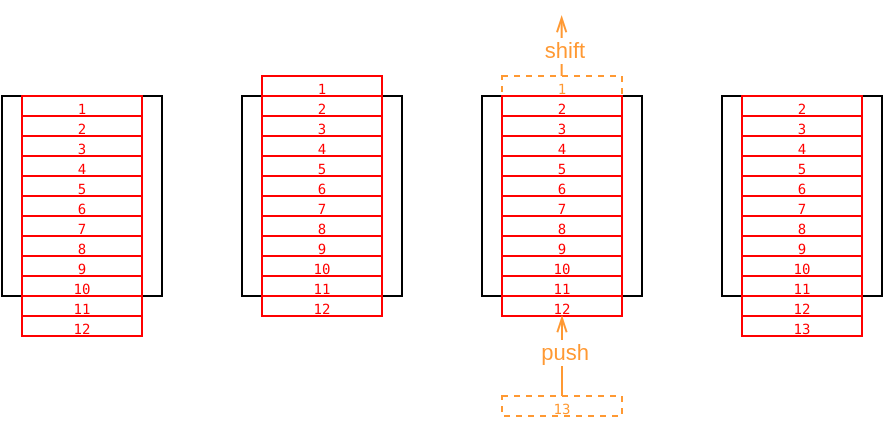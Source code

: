 <mxfile version="22.0.8" type="github">
  <diagram name="第 1 页" id="5PvzRw4xC6kZkrErO5Yp">
    <mxGraphModel dx="659" dy="344" grid="1" gridSize="10" guides="1" tooltips="1" connect="1" arrows="1" fold="1" page="1" pageScale="1" pageWidth="583" pageHeight="827" math="0" shadow="0">
      <root>
        <mxCell id="0" />
        <mxCell id="1" parent="0" />
        <mxCell id="MdIVAjhRfokGLR4T8bv7-3" value="" style="rounded=0;whiteSpace=wrap;html=1;imageAspect=1;connectable=1;movable=1;rotatable=1;cloneable=1;glass=0;" vertex="1" parent="1">
          <mxGeometry x="40" y="80" width="80" height="100" as="geometry" />
        </mxCell>
        <mxCell id="MdIVAjhRfokGLR4T8bv7-7" value="" style="rounded=0;whiteSpace=wrap;html=1;imageAspect=1;connectable=1;movable=1;rotatable=1;cloneable=1;glass=0;" vertex="1" parent="1">
          <mxGeometry x="160" y="80" width="80" height="100" as="geometry" />
        </mxCell>
        <mxCell id="MdIVAjhRfokGLR4T8bv7-77" value="" style="group;imageAspect=1;connectable=1;movable=1;rotatable=1;cloneable=1;rounded=0;glass=0;" vertex="1" connectable="0" parent="1">
          <mxGeometry x="170" y="70" width="60" height="120" as="geometry" />
        </mxCell>
        <mxCell id="MdIVAjhRfokGLR4T8bv7-52" value="&lt;pre&gt;&lt;font color=&quot;#ff0000&quot; style=&quot;font-size: 7px;&quot;&gt;1&lt;/font&gt;&lt;/pre&gt;" style="rounded=0;whiteSpace=wrap;html=1;strokeColor=#FF0000;fillStyle=zigzag-line;fillColor=default;container=0;imageAspect=1;connectable=1;movable=1;rotatable=1;cloneable=1;glass=0;" vertex="1" parent="MdIVAjhRfokGLR4T8bv7-77">
          <mxGeometry width="60" height="10" as="geometry" />
        </mxCell>
        <mxCell id="MdIVAjhRfokGLR4T8bv7-53" value="&lt;pre&gt;&lt;font color=&quot;#ff0000&quot; style=&quot;font-size: 7px;&quot;&gt;2&lt;/font&gt;&lt;/pre&gt;" style="rounded=0;whiteSpace=wrap;html=1;strokeColor=#FF0000;fillStyle=auto;fillColor=none;container=0;imageAspect=1;connectable=1;movable=1;rotatable=1;cloneable=1;glass=0;" vertex="1" parent="MdIVAjhRfokGLR4T8bv7-77">
          <mxGeometry y="10" width="60" height="10" as="geometry" />
        </mxCell>
        <mxCell id="MdIVAjhRfokGLR4T8bv7-54" value="&lt;pre&gt;&lt;font color=&quot;#ff0000&quot; style=&quot;font-size: 7px;&quot;&gt;3&lt;/font&gt;&lt;/pre&gt;" style="rounded=0;whiteSpace=wrap;html=1;strokeColor=#FF0000;fillStyle=auto;fillColor=none;container=0;imageAspect=1;connectable=1;movable=1;rotatable=1;cloneable=1;glass=0;" vertex="1" parent="MdIVAjhRfokGLR4T8bv7-77">
          <mxGeometry y="20" width="60" height="10" as="geometry" />
        </mxCell>
        <mxCell id="MdIVAjhRfokGLR4T8bv7-55" value="&lt;pre&gt;&lt;font color=&quot;#ff0000&quot; style=&quot;font-size: 7px;&quot;&gt;4&lt;/font&gt;&lt;/pre&gt;" style="rounded=0;whiteSpace=wrap;html=1;strokeColor=#FF0000;fillStyle=auto;fillColor=none;container=0;imageAspect=1;connectable=1;movable=1;rotatable=1;cloneable=1;glass=0;" vertex="1" parent="MdIVAjhRfokGLR4T8bv7-77">
          <mxGeometry y="30" width="60" height="10" as="geometry" />
        </mxCell>
        <mxCell id="MdIVAjhRfokGLR4T8bv7-56" value="&lt;pre&gt;&lt;font color=&quot;#ff0000&quot; style=&quot;font-size: 7px;&quot;&gt;5&lt;/font&gt;&lt;/pre&gt;" style="rounded=0;whiteSpace=wrap;html=1;strokeColor=#FF0000;fillStyle=auto;fillColor=none;container=0;imageAspect=1;connectable=1;movable=1;rotatable=1;cloneable=1;glass=0;" vertex="1" parent="MdIVAjhRfokGLR4T8bv7-77">
          <mxGeometry y="40" width="60" height="10" as="geometry" />
        </mxCell>
        <mxCell id="MdIVAjhRfokGLR4T8bv7-57" value="&lt;pre&gt;&lt;font color=&quot;#ff0000&quot; style=&quot;font-size: 7px;&quot;&gt;6&lt;/font&gt;&lt;/pre&gt;" style="rounded=0;whiteSpace=wrap;html=1;strokeColor=#FF0000;fillStyle=auto;fillColor=none;container=0;imageAspect=1;connectable=1;movable=1;rotatable=1;cloneable=1;glass=0;" vertex="1" parent="MdIVAjhRfokGLR4T8bv7-77">
          <mxGeometry y="50" width="60" height="10" as="geometry" />
        </mxCell>
        <mxCell id="MdIVAjhRfokGLR4T8bv7-58" value="&lt;pre&gt;&lt;font color=&quot;#ff0000&quot; style=&quot;font-size: 7px;&quot;&gt;7&lt;/font&gt;&lt;/pre&gt;" style="rounded=0;whiteSpace=wrap;html=1;strokeColor=#FF0000;fillStyle=auto;fillColor=none;container=0;imageAspect=1;connectable=1;movable=1;rotatable=1;cloneable=1;glass=0;" vertex="1" parent="MdIVAjhRfokGLR4T8bv7-77">
          <mxGeometry y="60" width="60" height="10" as="geometry" />
        </mxCell>
        <mxCell id="MdIVAjhRfokGLR4T8bv7-59" value="&lt;pre&gt;&lt;font color=&quot;#ff0000&quot; style=&quot;font-size: 7px;&quot;&gt;8&lt;/font&gt;&lt;/pre&gt;" style="rounded=0;whiteSpace=wrap;html=1;strokeColor=#FF0000;fillStyle=auto;fillColor=none;container=0;imageAspect=1;connectable=1;movable=1;rotatable=1;cloneable=1;glass=0;" vertex="1" parent="MdIVAjhRfokGLR4T8bv7-77">
          <mxGeometry y="70" width="60" height="10" as="geometry" />
        </mxCell>
        <mxCell id="MdIVAjhRfokGLR4T8bv7-60" value="&lt;pre&gt;&lt;font color=&quot;#ff0000&quot; style=&quot;font-size: 7px;&quot;&gt;9&lt;/font&gt;&lt;/pre&gt;" style="rounded=0;whiteSpace=wrap;html=1;strokeColor=#FF0000;fillStyle=auto;fillColor=none;container=0;imageAspect=1;connectable=1;movable=1;rotatable=1;cloneable=1;glass=0;" vertex="1" parent="MdIVAjhRfokGLR4T8bv7-77">
          <mxGeometry y="80" width="60" height="10" as="geometry" />
        </mxCell>
        <mxCell id="MdIVAjhRfokGLR4T8bv7-61" value="&lt;pre&gt;&lt;font color=&quot;#ff0000&quot; style=&quot;font-size: 7px;&quot;&gt;10&lt;/font&gt;&lt;/pre&gt;" style="rounded=0;whiteSpace=wrap;html=1;strokeColor=#FF0000;fillStyle=auto;fillColor=none;container=0;imageAspect=1;connectable=1;movable=1;rotatable=1;cloneable=1;glass=0;" vertex="1" parent="MdIVAjhRfokGLR4T8bv7-77">
          <mxGeometry y="90" width="60" height="10" as="geometry" />
        </mxCell>
        <mxCell id="MdIVAjhRfokGLR4T8bv7-62" value="&lt;pre&gt;&lt;font color=&quot;#ff0000&quot; style=&quot;font-size: 7px;&quot;&gt;11&lt;/font&gt;&lt;/pre&gt;" style="rounded=0;whiteSpace=wrap;html=1;strokeColor=#FF0000;fillStyle=auto;fillColor=none;container=0;imageAspect=1;connectable=1;movable=1;rotatable=1;cloneable=1;glass=0;" vertex="1" parent="MdIVAjhRfokGLR4T8bv7-77">
          <mxGeometry y="100" width="60" height="10" as="geometry" />
        </mxCell>
        <mxCell id="MdIVAjhRfokGLR4T8bv7-63" value="&lt;pre&gt;&lt;font color=&quot;#ff0000&quot; style=&quot;font-size: 7px;&quot;&gt;12&lt;/font&gt;&lt;/pre&gt;" style="rounded=0;whiteSpace=wrap;html=1;strokeColor=#FF0000;fillStyle=auto;fillColor=none;container=0;imageAspect=1;connectable=1;movable=1;rotatable=1;cloneable=1;glass=0;" vertex="1" parent="MdIVAjhRfokGLR4T8bv7-77">
          <mxGeometry y="110" width="60" height="10" as="geometry" />
        </mxCell>
        <mxCell id="MdIVAjhRfokGLR4T8bv7-78" value="" style="group;imageAspect=1;connectable=1;movable=1;rotatable=1;cloneable=1;rounded=0;glass=0;" vertex="1" connectable="0" parent="1">
          <mxGeometry x="50" y="80" width="60" height="120" as="geometry" />
        </mxCell>
        <mxCell id="MdIVAjhRfokGLR4T8bv7-79" value="&lt;pre&gt;&lt;font color=&quot;#ff0000&quot; style=&quot;font-size: 7px;&quot;&gt;1&lt;/font&gt;&lt;/pre&gt;" style="rounded=0;whiteSpace=wrap;html=1;strokeColor=#FF0000;fillStyle=zigzag-line;fillColor=default;container=0;imageAspect=1;connectable=1;movable=1;rotatable=1;cloneable=1;glass=0;" vertex="1" parent="MdIVAjhRfokGLR4T8bv7-78">
          <mxGeometry width="60" height="10" as="geometry" />
        </mxCell>
        <mxCell id="MdIVAjhRfokGLR4T8bv7-80" value="&lt;pre&gt;&lt;font color=&quot;#ff0000&quot; style=&quot;font-size: 7px;&quot;&gt;2&lt;/font&gt;&lt;/pre&gt;" style="rounded=0;whiteSpace=wrap;html=1;strokeColor=#FF0000;fillStyle=auto;fillColor=none;container=0;imageAspect=1;connectable=1;movable=1;rotatable=1;cloneable=1;glass=0;" vertex="1" parent="MdIVAjhRfokGLR4T8bv7-78">
          <mxGeometry y="10" width="60" height="10" as="geometry" />
        </mxCell>
        <mxCell id="MdIVAjhRfokGLR4T8bv7-81" value="&lt;pre&gt;&lt;font color=&quot;#ff0000&quot; style=&quot;font-size: 7px;&quot;&gt;3&lt;/font&gt;&lt;/pre&gt;" style="rounded=0;whiteSpace=wrap;html=1;strokeColor=#FF0000;fillStyle=auto;fillColor=none;container=0;imageAspect=1;connectable=1;movable=1;rotatable=1;cloneable=1;glass=0;" vertex="1" parent="MdIVAjhRfokGLR4T8bv7-78">
          <mxGeometry y="20" width="60" height="10" as="geometry" />
        </mxCell>
        <mxCell id="MdIVAjhRfokGLR4T8bv7-82" value="&lt;pre&gt;&lt;font color=&quot;#ff0000&quot; style=&quot;font-size: 7px;&quot;&gt;4&lt;/font&gt;&lt;/pre&gt;" style="rounded=0;whiteSpace=wrap;html=1;strokeColor=#FF0000;fillStyle=auto;fillColor=none;container=0;imageAspect=1;connectable=1;movable=1;rotatable=1;cloneable=1;glass=0;" vertex="1" parent="MdIVAjhRfokGLR4T8bv7-78">
          <mxGeometry y="30" width="60" height="10" as="geometry" />
        </mxCell>
        <mxCell id="MdIVAjhRfokGLR4T8bv7-83" value="&lt;pre&gt;&lt;font color=&quot;#ff0000&quot; style=&quot;font-size: 7px;&quot;&gt;5&lt;/font&gt;&lt;/pre&gt;" style="rounded=0;whiteSpace=wrap;html=1;strokeColor=#FF0000;fillStyle=auto;fillColor=none;container=0;imageAspect=1;connectable=1;movable=1;rotatable=1;cloneable=1;glass=0;" vertex="1" parent="MdIVAjhRfokGLR4T8bv7-78">
          <mxGeometry y="40" width="60" height="10" as="geometry" />
        </mxCell>
        <mxCell id="MdIVAjhRfokGLR4T8bv7-84" value="&lt;pre&gt;&lt;font color=&quot;#ff0000&quot; style=&quot;font-size: 7px;&quot;&gt;6&lt;/font&gt;&lt;/pre&gt;" style="rounded=0;whiteSpace=wrap;html=1;strokeColor=#FF0000;fillStyle=auto;fillColor=none;container=0;imageAspect=1;connectable=1;movable=1;rotatable=1;cloneable=1;glass=0;" vertex="1" parent="MdIVAjhRfokGLR4T8bv7-78">
          <mxGeometry y="50" width="60" height="10" as="geometry" />
        </mxCell>
        <mxCell id="MdIVAjhRfokGLR4T8bv7-85" value="&lt;pre&gt;&lt;font color=&quot;#ff0000&quot; style=&quot;font-size: 7px;&quot;&gt;7&lt;/font&gt;&lt;/pre&gt;" style="rounded=0;whiteSpace=wrap;html=1;strokeColor=#FF0000;fillStyle=auto;fillColor=none;container=0;imageAspect=1;connectable=1;movable=1;rotatable=1;cloneable=1;glass=0;" vertex="1" parent="MdIVAjhRfokGLR4T8bv7-78">
          <mxGeometry y="60" width="60" height="10" as="geometry" />
        </mxCell>
        <mxCell id="MdIVAjhRfokGLR4T8bv7-86" value="&lt;pre&gt;&lt;font color=&quot;#ff0000&quot; style=&quot;font-size: 7px;&quot;&gt;8&lt;/font&gt;&lt;/pre&gt;" style="rounded=0;whiteSpace=wrap;html=1;strokeColor=#FF0000;fillStyle=auto;fillColor=none;container=0;imageAspect=1;connectable=1;movable=1;rotatable=1;cloneable=1;glass=0;" vertex="1" parent="MdIVAjhRfokGLR4T8bv7-78">
          <mxGeometry y="70" width="60" height="10" as="geometry" />
        </mxCell>
        <mxCell id="MdIVAjhRfokGLR4T8bv7-87" value="&lt;pre&gt;&lt;font color=&quot;#ff0000&quot; style=&quot;font-size: 7px;&quot;&gt;9&lt;/font&gt;&lt;/pre&gt;" style="rounded=0;whiteSpace=wrap;html=1;strokeColor=#FF0000;fillStyle=auto;fillColor=none;container=0;imageAspect=1;connectable=1;movable=1;rotatable=1;cloneable=1;glass=0;" vertex="1" parent="MdIVAjhRfokGLR4T8bv7-78">
          <mxGeometry y="80" width="60" height="10" as="geometry" />
        </mxCell>
        <mxCell id="MdIVAjhRfokGLR4T8bv7-88" value="&lt;pre&gt;&lt;font color=&quot;#ff0000&quot; style=&quot;font-size: 7px;&quot;&gt;10&lt;/font&gt;&lt;/pre&gt;" style="rounded=0;whiteSpace=wrap;html=1;strokeColor=#FF0000;fillStyle=auto;fillColor=none;container=0;imageAspect=1;connectable=1;movable=1;rotatable=1;cloneable=1;glass=0;" vertex="1" parent="MdIVAjhRfokGLR4T8bv7-78">
          <mxGeometry y="90" width="60" height="10" as="geometry" />
        </mxCell>
        <mxCell id="MdIVAjhRfokGLR4T8bv7-89" value="&lt;pre&gt;&lt;font color=&quot;#ff0000&quot; style=&quot;font-size: 7px;&quot;&gt;11&lt;/font&gt;&lt;/pre&gt;" style="rounded=0;whiteSpace=wrap;html=1;strokeColor=#FF0000;fillStyle=auto;fillColor=none;container=0;imageAspect=1;connectable=1;movable=1;rotatable=1;cloneable=1;glass=0;" vertex="1" parent="MdIVAjhRfokGLR4T8bv7-78">
          <mxGeometry y="100" width="60" height="10" as="geometry" />
        </mxCell>
        <mxCell id="MdIVAjhRfokGLR4T8bv7-90" value="&lt;pre&gt;&lt;font color=&quot;#ff0000&quot; style=&quot;font-size: 7px;&quot;&gt;12&lt;/font&gt;&lt;/pre&gt;" style="rounded=0;whiteSpace=wrap;html=1;strokeColor=#FF0000;fillStyle=auto;fillColor=none;container=0;imageAspect=1;connectable=1;movable=1;rotatable=1;cloneable=1;glass=0;" vertex="1" parent="MdIVAjhRfokGLR4T8bv7-78">
          <mxGeometry y="110" width="60" height="10" as="geometry" />
        </mxCell>
        <mxCell id="MdIVAjhRfokGLR4T8bv7-91" value="" style="rounded=0;whiteSpace=wrap;html=1;imageAspect=1;connectable=1;movable=1;rotatable=1;cloneable=1;glass=0;" vertex="1" parent="1">
          <mxGeometry x="280" y="80" width="80" height="100" as="geometry" />
        </mxCell>
        <mxCell id="MdIVAjhRfokGLR4T8bv7-92" value="" style="group;imageAspect=1;connectable=1;movable=1;rotatable=1;cloneable=1;rounded=0;glass=0;" vertex="1" connectable="0" parent="1">
          <mxGeometry x="290" y="70" width="60" height="120" as="geometry" />
        </mxCell>
        <mxCell id="MdIVAjhRfokGLR4T8bv7-93" value="&lt;pre&gt;&lt;font color=&quot;#ff9933&quot; style=&quot;font-size: 7px;&quot;&gt;1&lt;/font&gt;&lt;/pre&gt;" style="rounded=0;whiteSpace=wrap;html=1;strokeColor=#FF9933;fillStyle=zigzag-line;fillColor=default;container=0;dashed=1;strokeWidth=1;imageAspect=1;connectable=1;movable=1;rotatable=1;cloneable=1;glass=0;" vertex="1" parent="MdIVAjhRfokGLR4T8bv7-92">
          <mxGeometry width="60" height="10" as="geometry" />
        </mxCell>
        <mxCell id="MdIVAjhRfokGLR4T8bv7-94" value="&lt;pre&gt;&lt;font color=&quot;#ff0000&quot; style=&quot;font-size: 7px;&quot;&gt;2&lt;/font&gt;&lt;/pre&gt;" style="rounded=0;whiteSpace=wrap;html=1;strokeColor=#FF0000;fillStyle=auto;fillColor=none;container=0;imageAspect=1;connectable=1;movable=1;rotatable=1;cloneable=1;glass=0;" vertex="1" parent="MdIVAjhRfokGLR4T8bv7-92">
          <mxGeometry y="10" width="60" height="10" as="geometry" />
        </mxCell>
        <mxCell id="MdIVAjhRfokGLR4T8bv7-95" value="&lt;pre&gt;&lt;font color=&quot;#ff0000&quot; style=&quot;font-size: 7px;&quot;&gt;3&lt;/font&gt;&lt;/pre&gt;" style="rounded=0;whiteSpace=wrap;html=1;strokeColor=#FF0000;fillStyle=auto;fillColor=none;container=0;imageAspect=1;connectable=1;movable=1;rotatable=1;cloneable=1;glass=0;" vertex="1" parent="MdIVAjhRfokGLR4T8bv7-92">
          <mxGeometry y="20" width="60" height="10" as="geometry" />
        </mxCell>
        <mxCell id="MdIVAjhRfokGLR4T8bv7-96" value="&lt;pre&gt;&lt;font color=&quot;#ff0000&quot; style=&quot;font-size: 7px;&quot;&gt;4&lt;/font&gt;&lt;/pre&gt;" style="rounded=0;whiteSpace=wrap;html=1;strokeColor=#FF0000;fillStyle=auto;fillColor=none;container=0;imageAspect=1;connectable=1;movable=1;rotatable=1;cloneable=1;glass=0;" vertex="1" parent="MdIVAjhRfokGLR4T8bv7-92">
          <mxGeometry y="30" width="60" height="10" as="geometry" />
        </mxCell>
        <mxCell id="MdIVAjhRfokGLR4T8bv7-97" value="&lt;pre&gt;&lt;font color=&quot;#ff0000&quot; style=&quot;font-size: 7px;&quot;&gt;5&lt;/font&gt;&lt;/pre&gt;" style="rounded=0;whiteSpace=wrap;html=1;strokeColor=#FF0000;fillStyle=auto;fillColor=none;container=0;imageAspect=1;connectable=1;movable=1;rotatable=1;cloneable=1;glass=0;" vertex="1" parent="MdIVAjhRfokGLR4T8bv7-92">
          <mxGeometry y="40" width="60" height="10" as="geometry" />
        </mxCell>
        <mxCell id="MdIVAjhRfokGLR4T8bv7-98" value="&lt;pre&gt;&lt;font color=&quot;#ff0000&quot; style=&quot;font-size: 7px;&quot;&gt;6&lt;/font&gt;&lt;/pre&gt;" style="rounded=0;whiteSpace=wrap;html=1;strokeColor=#FF0000;fillStyle=auto;fillColor=none;container=0;imageAspect=1;connectable=1;movable=1;rotatable=1;cloneable=1;glass=0;" vertex="1" parent="MdIVAjhRfokGLR4T8bv7-92">
          <mxGeometry y="50" width="60" height="10" as="geometry" />
        </mxCell>
        <mxCell id="MdIVAjhRfokGLR4T8bv7-99" value="&lt;pre&gt;&lt;font color=&quot;#ff0000&quot; style=&quot;font-size: 7px;&quot;&gt;7&lt;/font&gt;&lt;/pre&gt;" style="rounded=0;whiteSpace=wrap;html=1;strokeColor=#FF0000;fillStyle=auto;fillColor=none;container=0;imageAspect=1;connectable=1;movable=1;rotatable=1;cloneable=1;glass=0;" vertex="1" parent="MdIVAjhRfokGLR4T8bv7-92">
          <mxGeometry y="60" width="60" height="10" as="geometry" />
        </mxCell>
        <mxCell id="MdIVAjhRfokGLR4T8bv7-100" value="&lt;pre&gt;&lt;font color=&quot;#ff0000&quot; style=&quot;font-size: 7px;&quot;&gt;8&lt;/font&gt;&lt;/pre&gt;" style="rounded=0;whiteSpace=wrap;html=1;strokeColor=#FF0000;fillStyle=auto;fillColor=none;container=0;imageAspect=1;connectable=1;movable=1;rotatable=1;cloneable=1;glass=0;" vertex="1" parent="MdIVAjhRfokGLR4T8bv7-92">
          <mxGeometry y="70" width="60" height="10" as="geometry" />
        </mxCell>
        <mxCell id="MdIVAjhRfokGLR4T8bv7-101" value="&lt;pre&gt;&lt;font color=&quot;#ff0000&quot; style=&quot;font-size: 7px;&quot;&gt;9&lt;/font&gt;&lt;/pre&gt;" style="rounded=0;whiteSpace=wrap;html=1;strokeColor=#FF0000;fillStyle=auto;fillColor=none;container=0;imageAspect=1;connectable=1;movable=1;rotatable=1;cloneable=1;glass=0;" vertex="1" parent="MdIVAjhRfokGLR4T8bv7-92">
          <mxGeometry y="80" width="60" height="10" as="geometry" />
        </mxCell>
        <mxCell id="MdIVAjhRfokGLR4T8bv7-102" value="&lt;pre&gt;&lt;font color=&quot;#ff0000&quot; style=&quot;font-size: 7px;&quot;&gt;10&lt;/font&gt;&lt;/pre&gt;" style="rounded=0;whiteSpace=wrap;html=1;strokeColor=#FF0000;fillStyle=auto;fillColor=none;container=0;imageAspect=1;connectable=1;movable=1;rotatable=1;cloneable=1;glass=0;" vertex="1" parent="MdIVAjhRfokGLR4T8bv7-92">
          <mxGeometry y="90" width="60" height="10" as="geometry" />
        </mxCell>
        <mxCell id="MdIVAjhRfokGLR4T8bv7-103" value="&lt;pre&gt;&lt;font color=&quot;#ff0000&quot; style=&quot;font-size: 7px;&quot;&gt;11&lt;/font&gt;&lt;/pre&gt;" style="rounded=0;whiteSpace=wrap;html=1;strokeColor=#FF0000;fillStyle=auto;fillColor=none;container=0;imageAspect=1;connectable=1;movable=1;rotatable=1;cloneable=1;glass=0;" vertex="1" parent="MdIVAjhRfokGLR4T8bv7-92">
          <mxGeometry y="100" width="60" height="10" as="geometry" />
        </mxCell>
        <mxCell id="MdIVAjhRfokGLR4T8bv7-104" value="&lt;pre&gt;&lt;font color=&quot;#ff0000&quot; style=&quot;font-size: 7px;&quot;&gt;12&lt;/font&gt;&lt;/pre&gt;" style="rounded=0;whiteSpace=wrap;html=1;strokeColor=#FF0000;fillStyle=auto;fillColor=none;container=0;imageAspect=1;connectable=1;movable=1;rotatable=1;cloneable=1;glass=0;" vertex="1" parent="MdIVAjhRfokGLR4T8bv7-92">
          <mxGeometry y="110" width="60" height="10" as="geometry" />
        </mxCell>
        <mxCell id="MdIVAjhRfokGLR4T8bv7-113" style="edgeStyle=orthogonalEdgeStyle;rounded=0;orthogonalLoop=1;jettySize=auto;html=1;exitX=0.5;exitY=0;exitDx=0;exitDy=0;entryX=0.5;entryY=1;entryDx=0;entryDy=0;endArrow=openThin;endFill=0;strokeColor=#FF9933;" edge="1" parent="1" source="MdIVAjhRfokGLR4T8bv7-109" target="MdIVAjhRfokGLR4T8bv7-104">
          <mxGeometry relative="1" as="geometry" />
        </mxCell>
        <mxCell id="MdIVAjhRfokGLR4T8bv7-117" value="&lt;font color=&quot;#ff9933&quot;&gt;push&lt;/font&gt;" style="edgeLabel;html=1;align=center;verticalAlign=middle;resizable=0;points=[];" vertex="1" connectable="0" parent="MdIVAjhRfokGLR4T8bv7-113">
          <mxGeometry x="0.101" y="-1" relative="1" as="geometry">
            <mxPoint as="offset" />
          </mxGeometry>
        </mxCell>
        <mxCell id="MdIVAjhRfokGLR4T8bv7-109" value="&lt;pre&gt;&lt;font color=&quot;#ff9933&quot; style=&quot;font-size: 7px;&quot;&gt;13&lt;/font&gt;&lt;/pre&gt;" style="rounded=0;whiteSpace=wrap;html=1;strokeColor=#FF9933;fillStyle=zigzag-line;fillColor=default;container=0;dashed=1;strokeWidth=1;imageAspect=1;connectable=1;movable=1;rotatable=1;cloneable=1;glass=0;" vertex="1" parent="1">
          <mxGeometry x="290" y="230" width="60" height="10" as="geometry" />
        </mxCell>
        <mxCell id="MdIVAjhRfokGLR4T8bv7-115" style="edgeStyle=orthogonalEdgeStyle;rounded=0;orthogonalLoop=1;jettySize=auto;html=1;exitX=0.5;exitY=0;exitDx=0;exitDy=0;entryX=0.5;entryY=1;entryDx=0;entryDy=0;endArrow=openThin;endFill=0;strokeColor=#FF9933;" edge="1" parent="1">
          <mxGeometry relative="1" as="geometry">
            <mxPoint x="319.83" y="70" as="sourcePoint" />
            <mxPoint x="319.83" y="40" as="targetPoint" />
          </mxGeometry>
        </mxCell>
        <mxCell id="MdIVAjhRfokGLR4T8bv7-116" value="&lt;font color=&quot;#ff9933&quot;&gt;shift&lt;/font&gt;" style="edgeLabel;html=1;align=center;verticalAlign=middle;resizable=0;points=[];" vertex="1" connectable="0" parent="MdIVAjhRfokGLR4T8bv7-115">
          <mxGeometry x="-0.099" y="-1" relative="1" as="geometry">
            <mxPoint as="offset" />
          </mxGeometry>
        </mxCell>
        <mxCell id="MdIVAjhRfokGLR4T8bv7-118" value="" style="rounded=0;whiteSpace=wrap;html=1;imageAspect=1;connectable=1;movable=1;rotatable=1;cloneable=1;glass=0;" vertex="1" parent="1">
          <mxGeometry x="400" y="80" width="80" height="100" as="geometry" />
        </mxCell>
        <mxCell id="MdIVAjhRfokGLR4T8bv7-132" value="&lt;pre&gt;&lt;font color=&quot;#ff0000&quot; style=&quot;font-size: 7px;&quot;&gt;13&lt;/font&gt;&lt;/pre&gt;" style="rounded=0;whiteSpace=wrap;html=1;strokeColor=#FF0000;fillStyle=auto;fillColor=none;container=0;imageAspect=1;connectable=1;movable=1;rotatable=1;cloneable=1;glass=0;" vertex="1" parent="1">
          <mxGeometry x="410" y="190" width="60" height="10" as="geometry" />
        </mxCell>
        <mxCell id="MdIVAjhRfokGLR4T8bv7-121" value="&lt;pre&gt;&lt;font color=&quot;#ff0000&quot; style=&quot;font-size: 7px;&quot;&gt;2&lt;/font&gt;&lt;/pre&gt;" style="rounded=0;whiteSpace=wrap;html=1;strokeColor=#FF0000;fillStyle=auto;fillColor=none;container=0;imageAspect=1;connectable=1;movable=1;rotatable=1;cloneable=1;glass=0;" vertex="1" parent="1">
          <mxGeometry x="410" y="80" width="60" height="10" as="geometry" />
        </mxCell>
        <mxCell id="MdIVAjhRfokGLR4T8bv7-122" value="&lt;pre&gt;&lt;font color=&quot;#ff0000&quot; style=&quot;font-size: 7px;&quot;&gt;3&lt;/font&gt;&lt;/pre&gt;" style="rounded=0;whiteSpace=wrap;html=1;strokeColor=#FF0000;fillStyle=auto;fillColor=none;container=0;imageAspect=1;connectable=1;movable=1;rotatable=1;cloneable=1;glass=0;" vertex="1" parent="1">
          <mxGeometry x="410" y="90" width="60" height="10" as="geometry" />
        </mxCell>
        <mxCell id="MdIVAjhRfokGLR4T8bv7-123" value="&lt;pre&gt;&lt;font color=&quot;#ff0000&quot; style=&quot;font-size: 7px;&quot;&gt;4&lt;/font&gt;&lt;/pre&gt;" style="rounded=0;whiteSpace=wrap;html=1;strokeColor=#FF0000;fillStyle=auto;fillColor=none;container=0;imageAspect=1;connectable=1;movable=1;rotatable=1;cloneable=1;glass=0;" vertex="1" parent="1">
          <mxGeometry x="410" y="100" width="60" height="10" as="geometry" />
        </mxCell>
        <mxCell id="MdIVAjhRfokGLR4T8bv7-124" value="&lt;pre&gt;&lt;font color=&quot;#ff0000&quot; style=&quot;font-size: 7px;&quot;&gt;5&lt;/font&gt;&lt;/pre&gt;" style="rounded=0;whiteSpace=wrap;html=1;strokeColor=#FF0000;fillStyle=auto;fillColor=none;container=0;imageAspect=1;connectable=1;movable=1;rotatable=1;cloneable=1;glass=0;" vertex="1" parent="1">
          <mxGeometry x="410" y="110" width="60" height="10" as="geometry" />
        </mxCell>
        <mxCell id="MdIVAjhRfokGLR4T8bv7-125" value="&lt;pre&gt;&lt;font color=&quot;#ff0000&quot; style=&quot;font-size: 7px;&quot;&gt;6&lt;/font&gt;&lt;/pre&gt;" style="rounded=0;whiteSpace=wrap;html=1;strokeColor=#FF0000;fillStyle=auto;fillColor=none;container=0;imageAspect=1;connectable=1;movable=1;rotatable=1;cloneable=1;glass=0;" vertex="1" parent="1">
          <mxGeometry x="410" y="120" width="60" height="10" as="geometry" />
        </mxCell>
        <mxCell id="MdIVAjhRfokGLR4T8bv7-126" value="&lt;pre&gt;&lt;font color=&quot;#ff0000&quot; style=&quot;font-size: 7px;&quot;&gt;7&lt;/font&gt;&lt;/pre&gt;" style="rounded=0;whiteSpace=wrap;html=1;strokeColor=#FF0000;fillStyle=auto;fillColor=none;container=0;imageAspect=1;connectable=1;movable=1;rotatable=1;cloneable=1;glass=0;" vertex="1" parent="1">
          <mxGeometry x="410" y="130" width="60" height="10" as="geometry" />
        </mxCell>
        <mxCell id="MdIVAjhRfokGLR4T8bv7-127" value="&lt;pre&gt;&lt;font color=&quot;#ff0000&quot; style=&quot;font-size: 7px;&quot;&gt;8&lt;/font&gt;&lt;/pre&gt;" style="rounded=0;whiteSpace=wrap;html=1;strokeColor=#FF0000;fillStyle=auto;fillColor=none;container=0;imageAspect=1;connectable=1;movable=1;rotatable=1;cloneable=1;glass=0;" vertex="1" parent="1">
          <mxGeometry x="410" y="140" width="60" height="10" as="geometry" />
        </mxCell>
        <mxCell id="MdIVAjhRfokGLR4T8bv7-128" value="&lt;pre&gt;&lt;font color=&quot;#ff0000&quot; style=&quot;font-size: 7px;&quot;&gt;9&lt;/font&gt;&lt;/pre&gt;" style="rounded=0;whiteSpace=wrap;html=1;strokeColor=#FF0000;fillStyle=auto;fillColor=none;container=0;imageAspect=1;connectable=1;movable=1;rotatable=1;cloneable=1;glass=0;" vertex="1" parent="1">
          <mxGeometry x="410" y="150" width="60" height="10" as="geometry" />
        </mxCell>
        <mxCell id="MdIVAjhRfokGLR4T8bv7-129" value="&lt;pre&gt;&lt;font color=&quot;#ff0000&quot; style=&quot;font-size: 7px;&quot;&gt;10&lt;/font&gt;&lt;/pre&gt;" style="rounded=0;whiteSpace=wrap;html=1;strokeColor=#FF0000;fillStyle=auto;fillColor=none;container=0;imageAspect=1;connectable=1;movable=1;rotatable=1;cloneable=1;glass=0;" vertex="1" parent="1">
          <mxGeometry x="410" y="160" width="60" height="10" as="geometry" />
        </mxCell>
        <mxCell id="MdIVAjhRfokGLR4T8bv7-130" value="&lt;pre&gt;&lt;font color=&quot;#ff0000&quot; style=&quot;font-size: 7px;&quot;&gt;11&lt;/font&gt;&lt;/pre&gt;" style="rounded=0;whiteSpace=wrap;html=1;strokeColor=#FF0000;fillStyle=auto;fillColor=none;container=0;imageAspect=1;connectable=1;movable=1;rotatable=1;cloneable=1;glass=0;" vertex="1" parent="1">
          <mxGeometry x="410" y="170" width="60" height="10" as="geometry" />
        </mxCell>
        <mxCell id="MdIVAjhRfokGLR4T8bv7-131" value="&lt;pre&gt;&lt;font color=&quot;#ff0000&quot; style=&quot;font-size: 7px;&quot;&gt;12&lt;/font&gt;&lt;/pre&gt;" style="rounded=0;whiteSpace=wrap;html=1;strokeColor=#FF0000;fillStyle=auto;fillColor=none;container=0;imageAspect=1;connectable=1;movable=1;rotatable=1;cloneable=1;glass=0;" vertex="1" parent="1">
          <mxGeometry x="410" y="180" width="60" height="10" as="geometry" />
        </mxCell>
      </root>
    </mxGraphModel>
  </diagram>
</mxfile>
